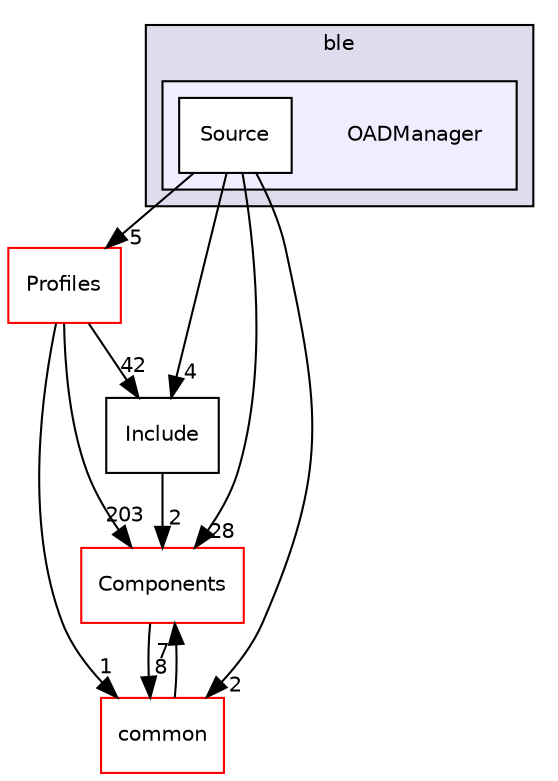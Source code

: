 digraph "C:/Work.git/ble/BLE-CC254x-1.4.0/Projects/ble/OADManager" {
  compound=true
  node [ fontsize="10", fontname="Helvetica"];
  edge [ labelfontsize="10", labelfontname="Helvetica"];
  subgraph clusterdir_116175837578d417cf55547b959ccd07 {
    graph [ bgcolor="#ddddee", pencolor="black", label="ble" fontname="Helvetica", fontsize="10", URL="dir_116175837578d417cf55547b959ccd07.html"]
  subgraph clusterdir_735d1aaa21871b3b238835b8dc120f72 {
    graph [ bgcolor="#eeeeff", pencolor="black", label="" URL="dir_735d1aaa21871b3b238835b8dc120f72.html"];
    dir_735d1aaa21871b3b238835b8dc120f72 [shape=plaintext label="OADManager"];
    dir_516afaf5e013eedfd213dc731abe83c2 [shape=box label="Source" color="black" fillcolor="white" style="filled" URL="dir_516afaf5e013eedfd213dc731abe83c2.html"];
  }
  }
  dir_7a2b63247ca617f0e1ef727740be8a23 [shape=box label="Components" fillcolor="white" style="filled" color="red" URL="dir_7a2b63247ca617f0e1ef727740be8a23.html"];
  dir_bbf25acfb389de4a0b62fe1493a77c04 [shape=box label="Profiles" fillcolor="white" style="filled" color="red" URL="dir_bbf25acfb389de4a0b62fe1493a77c04.html"];
  dir_75d9d4b6f44aa532429bfdb05dd9374d [shape=box label="common" fillcolor="white" style="filled" color="red" URL="dir_75d9d4b6f44aa532429bfdb05dd9374d.html"];
  dir_c92cc19f0c851bfd7369f25eb8781a13 [shape=box label="Include" URL="dir_c92cc19f0c851bfd7369f25eb8781a13.html"];
  dir_7a2b63247ca617f0e1ef727740be8a23->dir_75d9d4b6f44aa532429bfdb05dd9374d [headlabel="8", labeldistance=1.5 headhref="dir_000001_000049.html"];
  dir_bbf25acfb389de4a0b62fe1493a77c04->dir_7a2b63247ca617f0e1ef727740be8a23 [headlabel="203", labeldistance=1.5 headhref="dir_000078_000001.html"];
  dir_bbf25acfb389de4a0b62fe1493a77c04->dir_75d9d4b6f44aa532429bfdb05dd9374d [headlabel="1", labeldistance=1.5 headhref="dir_000078_000049.html"];
  dir_bbf25acfb389de4a0b62fe1493a77c04->dir_c92cc19f0c851bfd7369f25eb8781a13 [headlabel="42", labeldistance=1.5 headhref="dir_000078_000069.html"];
  dir_75d9d4b6f44aa532429bfdb05dd9374d->dir_7a2b63247ca617f0e1ef727740be8a23 [headlabel="7", labeldistance=1.5 headhref="dir_000049_000001.html"];
  dir_c92cc19f0c851bfd7369f25eb8781a13->dir_7a2b63247ca617f0e1ef727740be8a23 [headlabel="2", labeldistance=1.5 headhref="dir_000069_000001.html"];
  dir_516afaf5e013eedfd213dc731abe83c2->dir_7a2b63247ca617f0e1ef727740be8a23 [headlabel="28", labeldistance=1.5 headhref="dir_000073_000001.html"];
  dir_516afaf5e013eedfd213dc731abe83c2->dir_bbf25acfb389de4a0b62fe1493a77c04 [headlabel="5", labeldistance=1.5 headhref="dir_000073_000078.html"];
  dir_516afaf5e013eedfd213dc731abe83c2->dir_75d9d4b6f44aa532429bfdb05dd9374d [headlabel="2", labeldistance=1.5 headhref="dir_000073_000049.html"];
  dir_516afaf5e013eedfd213dc731abe83c2->dir_c92cc19f0c851bfd7369f25eb8781a13 [headlabel="4", labeldistance=1.5 headhref="dir_000073_000069.html"];
}
